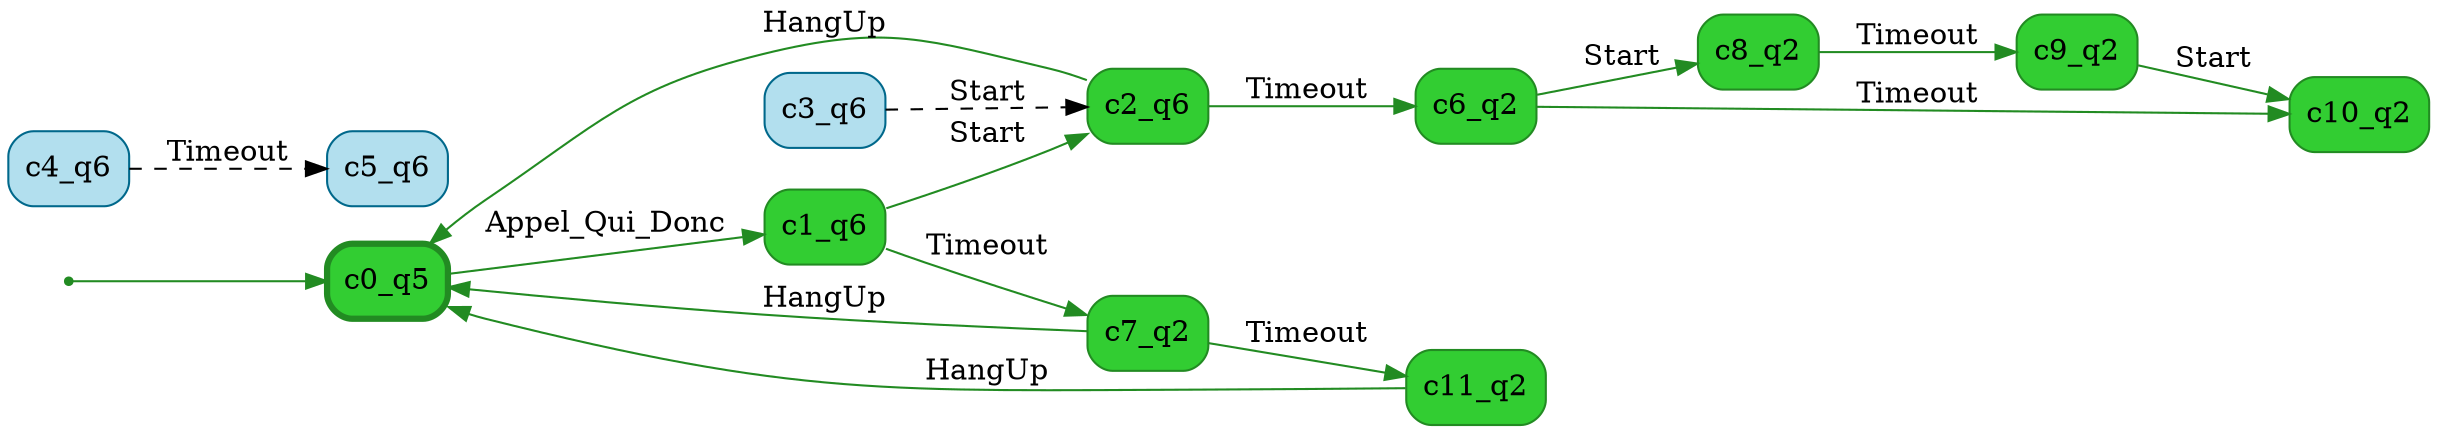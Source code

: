 digraph g {

	rankdir="LR"

	__invisible__[shape="point", color="forestgreen"]
	c0_q5[label="c0_q5", shape="box", style="rounded, filled", color="forestgreen", fillcolor="limegreen", penwidth=3] // Initial
	c1_q6[label="c1_q6", shape="box", style="rounded, filled", color="forestgreen", fillcolor="limegreen"]
	c2_q6[label="c2_q6", shape="box", style="rounded, filled", color="forestgreen", fillcolor="limegreen"]
	c6_q2[label="c6_q2", shape="box", style="rounded, filled", color="forestgreen", fillcolor="limegreen"]
	c8_q2[label="c8_q2", shape="box", style="rounded, filled", color="forestgreen", fillcolor="limegreen"]
	c9_q2[label="c9_q2", shape="box", style="rounded, filled", color="forestgreen", fillcolor="limegreen"]
	c10_q2[label="c10_q2", shape="box", style="rounded, filled", color="forestgreen", fillcolor="limegreen"]
	c7_q2[label="c7_q2", shape="box", style="rounded, filled", color="forestgreen", fillcolor="limegreen"]
	c11_q2[label="c11_q2", shape="box", style="rounded, filled", color="forestgreen", fillcolor="limegreen"]
	c3_q6[label="c3_q6", shape="box", style="rounded, filled", color="deepskyblue4", fillcolor="lightblue2"]
	c4_q6[label="c4_q6", shape="box", style="rounded, filled", color="deepskyblue4", fillcolor="lightblue2"]
	c5_q6[label="c5_q6", shape="box", style="rounded, filled", color="deepskyblue4", fillcolor="lightblue2"]

	__invisible__ -> c0_q5[color="forestgreen"]
	c0_q5 -> c1_q6[label="Appel_Qui_Donc", color="forestgreen"]
	c1_q6 -> c2_q6[label="Start", color="forestgreen"]
	c2_q6 -> c6_q2[label="Timeout", color="forestgreen"]
	c6_q2 -> c8_q2[label="Start", color="forestgreen"]
	c8_q2 -> c9_q2[label="Timeout", color="forestgreen"]
	c9_q2 -> c10_q2[label="Start", color="forestgreen"]
	c6_q2 -> c10_q2[label="Timeout", color="forestgreen"]
	c2_q6 -> c0_q5[label="HangUp", color="forestgreen"]
	c1_q6 -> c7_q2[label="Timeout", color="forestgreen"]
	c7_q2 -> c11_q2[label="Timeout", color="forestgreen"]
	c11_q2 -> c0_q5[label="HangUp", color="forestgreen"]
	c7_q2 -> c0_q5[label="HangUp", color="forestgreen"]
	c3_q6 -> c2_q6[label="Start", color="black", style="dashed"]
	c4_q6 -> c5_q6[label="Timeout", color="black", style="dashed"]

}
